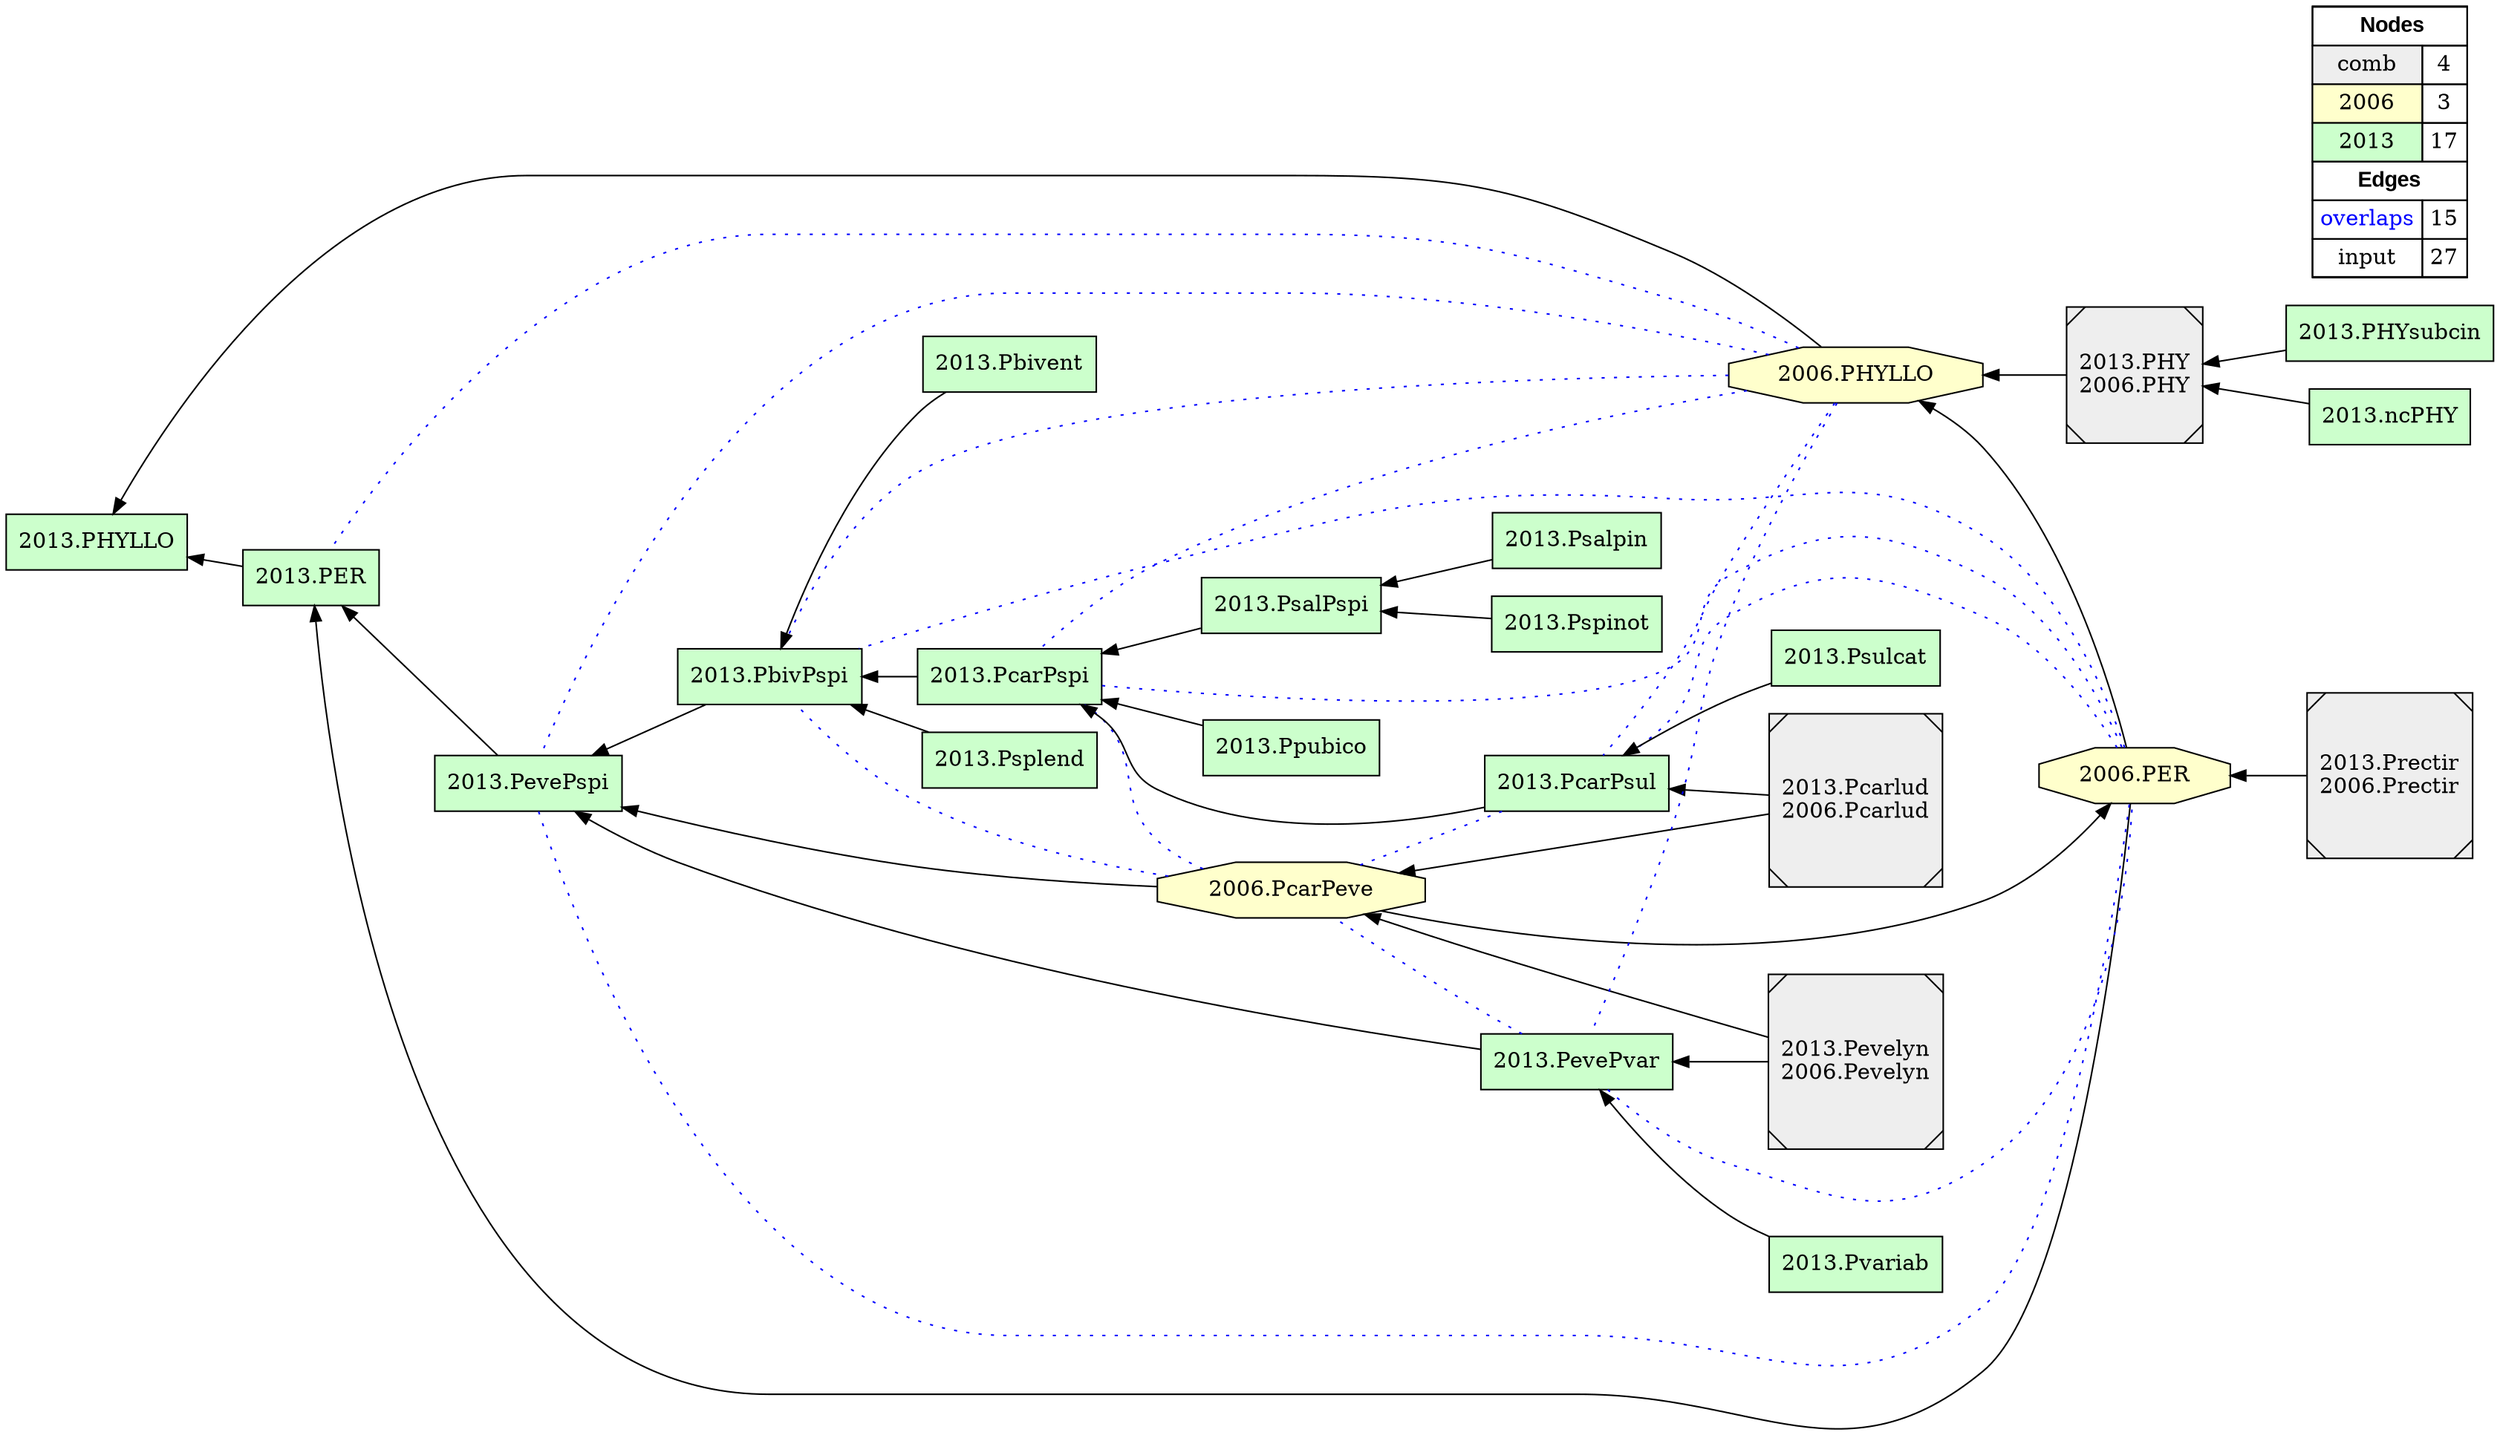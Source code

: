 digraph{
rankdir=RL
node[shape=Msquare style=filled fillcolor="#EEEEEE"] 
"2013.Prectir\n2006.Prectir"
"2013.Pevelyn\n2006.Pevelyn"
"2013.PHY\n2006.PHY"
"2013.Pcarlud\n2006.Pcarlud"
node[shape=octagon style=filled fillcolor="#FFFFCC"] 
"2006.PcarPeve"
"2006.PHYLLO"
"2006.PER"
node[shape=box style=filled fillcolor="#CCFFCC"] 
"2013.PER"
"2013.Psplend"
"2013.PevePvar"
"2013.PsalPspi"
"2013.Pvariab"
"2013.PHYLLO"
"2013.PbivPspi"
"2013.ncPHY"
"2013.Pbivent"
"2013.Psalpin"
"2013.PevePspi"
"2013.PcarPspi"
"2013.Pspinot"
"2013.Ppubico"
"2013.Psulcat"
"2013.PcarPsul"
"2013.PHYsubcin"
edge[arrowhead=none style=dotted color="#0000FF" constraint=true penwidth=1]
"2013.PevePvar" -> "2006.PER"
"2006.PcarPeve" -> "2013.PbivPspi"
"2006.PER" -> "2013.PbivPspi"
"2006.PHYLLO" -> "2013.PbivPspi"
"2013.PevePspi" -> "2006.PER"
"2013.PevePvar" -> "2006.PcarPeve"
"2006.PHYLLO" -> "2013.PevePspi"
"2006.PER" -> "2013.PcarPspi"
"2006.PcarPeve" -> "2013.PcarPspi"
"2006.PER" -> "2013.PcarPsul"
"2006.PHYLLO" -> "2013.PcarPsul"
"2013.PcarPsul" -> "2006.PcarPeve"
"2006.PHYLLO" -> "2013.PcarPspi"
"2006.PHYLLO" -> "2013.PER"
"2006.PHYLLO" -> "2013.PevePvar"
edge[arrowhead=normal style=solid color="#000000" constraint=true penwidth=1]
"2013.Pevelyn\n2006.Pevelyn" -> "2006.PcarPeve"
"2013.PcarPsul" -> "2013.PcarPspi"
"2013.Pevelyn\n2006.Pevelyn" -> "2013.PevePvar"
"2013.Pcarlud\n2006.Pcarlud" -> "2013.PcarPsul"
"2013.PevePspi" -> "2013.PER"
"2006.PER" -> "2006.PHYLLO"
"2013.Ppubico" -> "2013.PcarPspi"
"2013.Prectir\n2006.Prectir" -> "2006.PER"
"2013.PcarPspi" -> "2013.PbivPspi"
"2013.Psulcat" -> "2013.PcarPsul"
"2013.PHY\n2006.PHY" -> "2006.PHYLLO"
"2006.PcarPeve" -> "2006.PER"
"2013.PevePvar" -> "2013.PevePspi"
"2013.Psplend" -> "2013.PbivPspi"
"2006.PER" -> "2013.PER"
"2013.PsalPspi" -> "2013.PcarPspi"
"2006.PHYLLO" -> "2013.PHYLLO"
"2013.Pcarlud\n2006.Pcarlud" -> "2006.PcarPeve"
"2013.ncPHY" -> "2013.PHY\n2006.PHY"
"2013.Pspinot" -> "2013.PsalPspi"
"2006.PcarPeve" -> "2013.PevePspi"
"2013.PER" -> "2013.PHYLLO"
"2013.Pbivent" -> "2013.PbivPspi"
"2013.PbivPspi" -> "2013.PevePspi"
"2013.PHYsubcin" -> "2013.PHY\n2006.PHY"
"2013.Pvariab" -> "2013.PevePvar"
"2013.Psalpin" -> "2013.PsalPspi"
node[shape=box] 
{rank=min Legend [fillcolor= white margin=0 label=< 
 <TABLE BORDER="0" CELLBORDER="1" CELLSPACING="0" CELLPADDING="4"> 
<TR> <TD COLSPAN="2"><font face="Arial Black"> Nodes</font></TD> </TR> 
<TR> 
 <TD bgcolor="#EEEEEE">comb</TD> 
 <TD>4</TD> 
 </TR> 
<TR> 
 <TD bgcolor="#FFFFCC">2006</TD> 
 <TD>3</TD> 
 </TR> 
<TR> 
 <TD bgcolor="#CCFFCC">2013</TD> 
 <TD>17</TD> 
 </TR> 
<TR> <TD COLSPAN="2"><font face = "Arial Black"> Edges </font></TD> </TR> 
<TR> 
 <TD><font color ="#0000FF">overlaps</font></TD> 
 <TD>15</TD> 
 </TR> 
<TR> 
 <TD><font color ="#000000">input</font></TD> 
 <TD>27</TD> 
 </TR> 
</TABLE> 
 >] } 
}